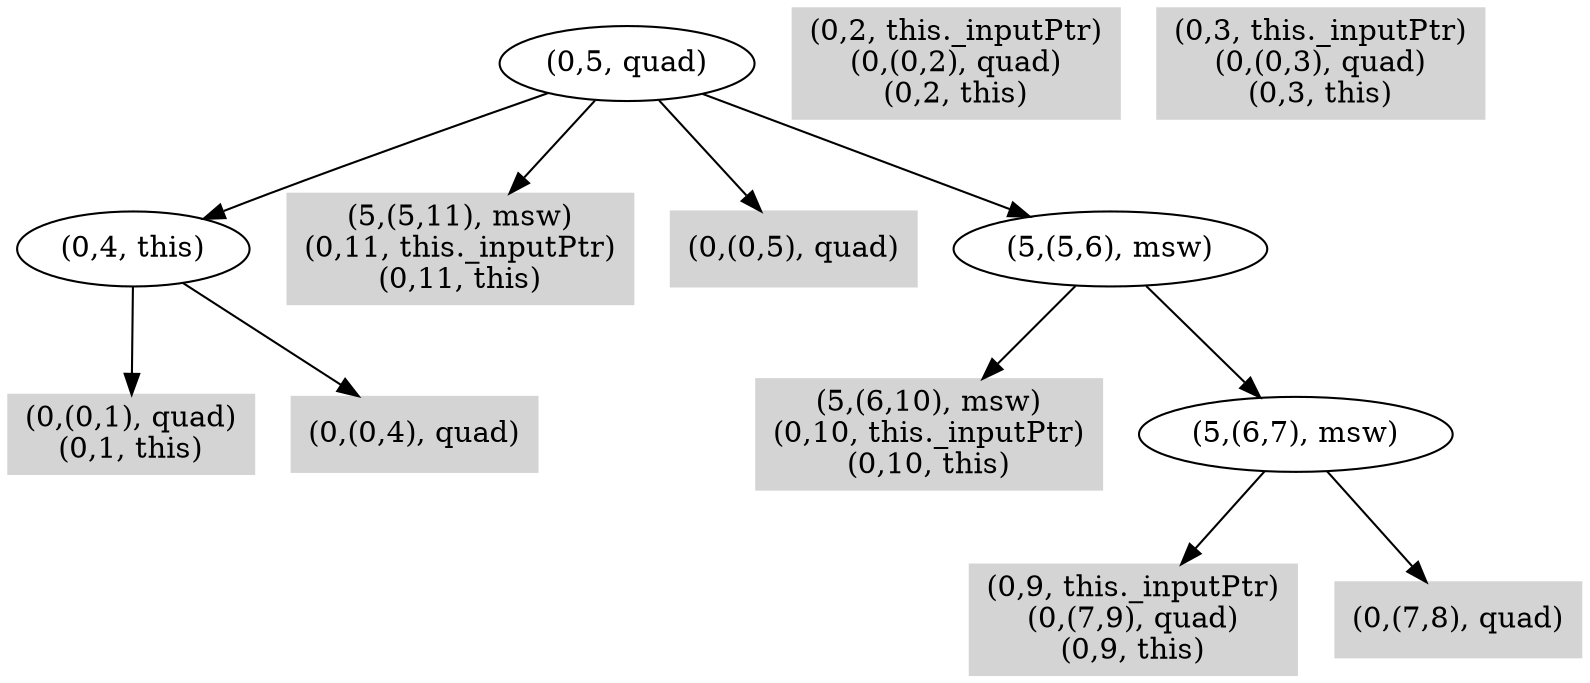 digraph { 
123 [shape=box,style=filled,color=".0 .0 .83",label="(0,(0,1), quad)\n(0,1, this)"];
124 [shape=box,style=filled,color=".0 .0 .83",label="(0,2, this._inputPtr)\n(0,(0,2), quad)\n(0,2, this)"];
125 [shape=box,style=filled,color=".0 .0 .83",label="(0,3, this._inputPtr)\n(0,(0,3), quad)\n(0,3, this)"];
126 [shape=box,style=filled,color=".0 .0 .83",label="(0,(0,4), quad)"];
127 [label="(0,4, this)"];
128 [shape=box,style=filled,color=".0 .0 .83",label="(0,9, this._inputPtr)\n(0,(7,9), quad)\n(0,9, this)"];
129 [shape=box,style=filled,color=".0 .0 .83",label="(5,(6,10), msw)\n(0,10, this._inputPtr)\n(0,10, this)"];
130 [shape=box,style=filled,color=".0 .0 .83",label="(5,(5,11), msw)\n(0,11, this._inputPtr)\n(0,11, this)"];
131 [shape=box,style=filled,color=".0 .0 .83",label="(0,(0,5), quad)"];
132 [shape=box,style=filled,color=".0 .0 .83",label="(0,(7,8), quad)"];
133 [label="(5,(6,7), msw)"];
134 [label="(5,(5,6), msw)"];
135 [label="(0,5, quad)"];
127 -> 123;
127 -> 126;
133 -> 128;
133 -> 132;
134 -> 129;
134 -> 133;
135 -> 127;
135 -> 130;
135 -> 131;
135 -> 134;
}